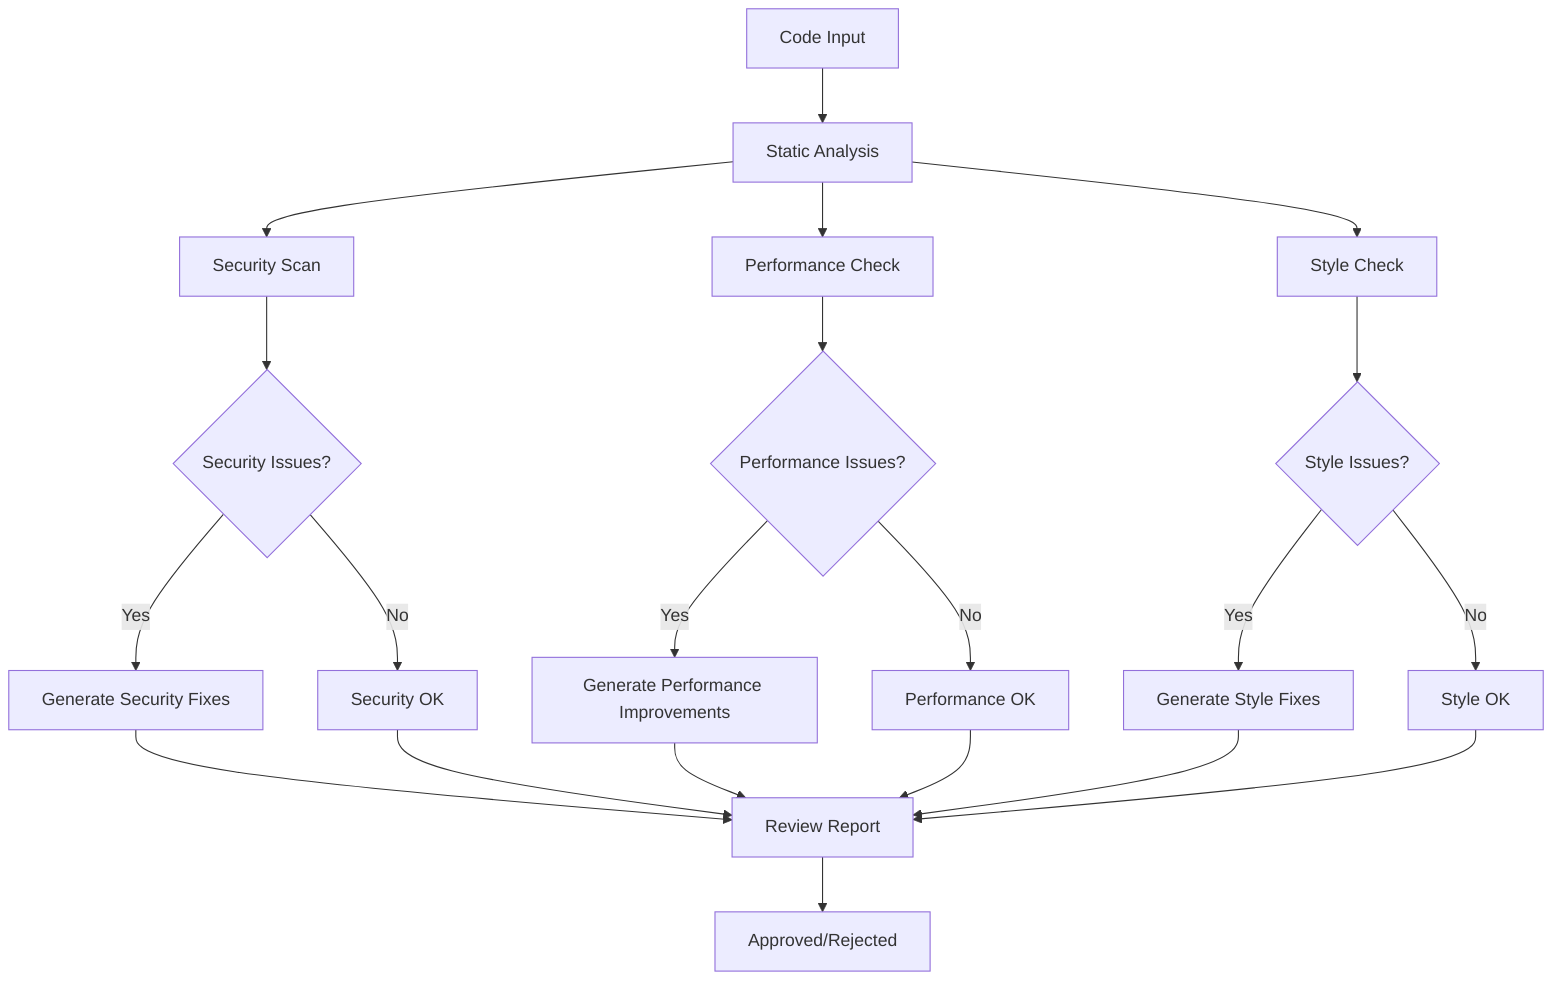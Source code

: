 graph TD
    A[Code Input] --> B[Static Analysis]
    B --> C[Security Scan]
    B --> D[Performance Check]
    B --> E[Style Check]
    
    C --> F{Security Issues?}
    D --> G{Performance Issues?}
    E --> H{Style Issues?}
    
    F -->|Yes| I[Generate Security Fixes]
    F -->|No| J[Security OK]
    
    G -->|Yes| K[Generate Performance Improvements]
    G -->|No| L[Performance OK]
    
    H -->|Yes| M[Generate Style Fixes]
    H -->|No| N[Style OK]
    
    I --> O[Review Report]
    J --> O
    K --> O
    L --> O
    M --> O
    N --> O
    
    O --> P[Approved/Rejected]